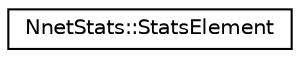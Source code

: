 digraph "Graphical Class Hierarchy"
{
  edge [fontname="Helvetica",fontsize="10",labelfontname="Helvetica",labelfontsize="10"];
  node [fontname="Helvetica",fontsize="10",shape=record];
  rankdir="LR";
  Node0 [label="NnetStats::StatsElement",height=0.2,width=0.4,color="black", fillcolor="white", style="filled",URL="$structkaldi_1_1nnet2_1_1NnetStats_1_1StatsElement.html"];
}
